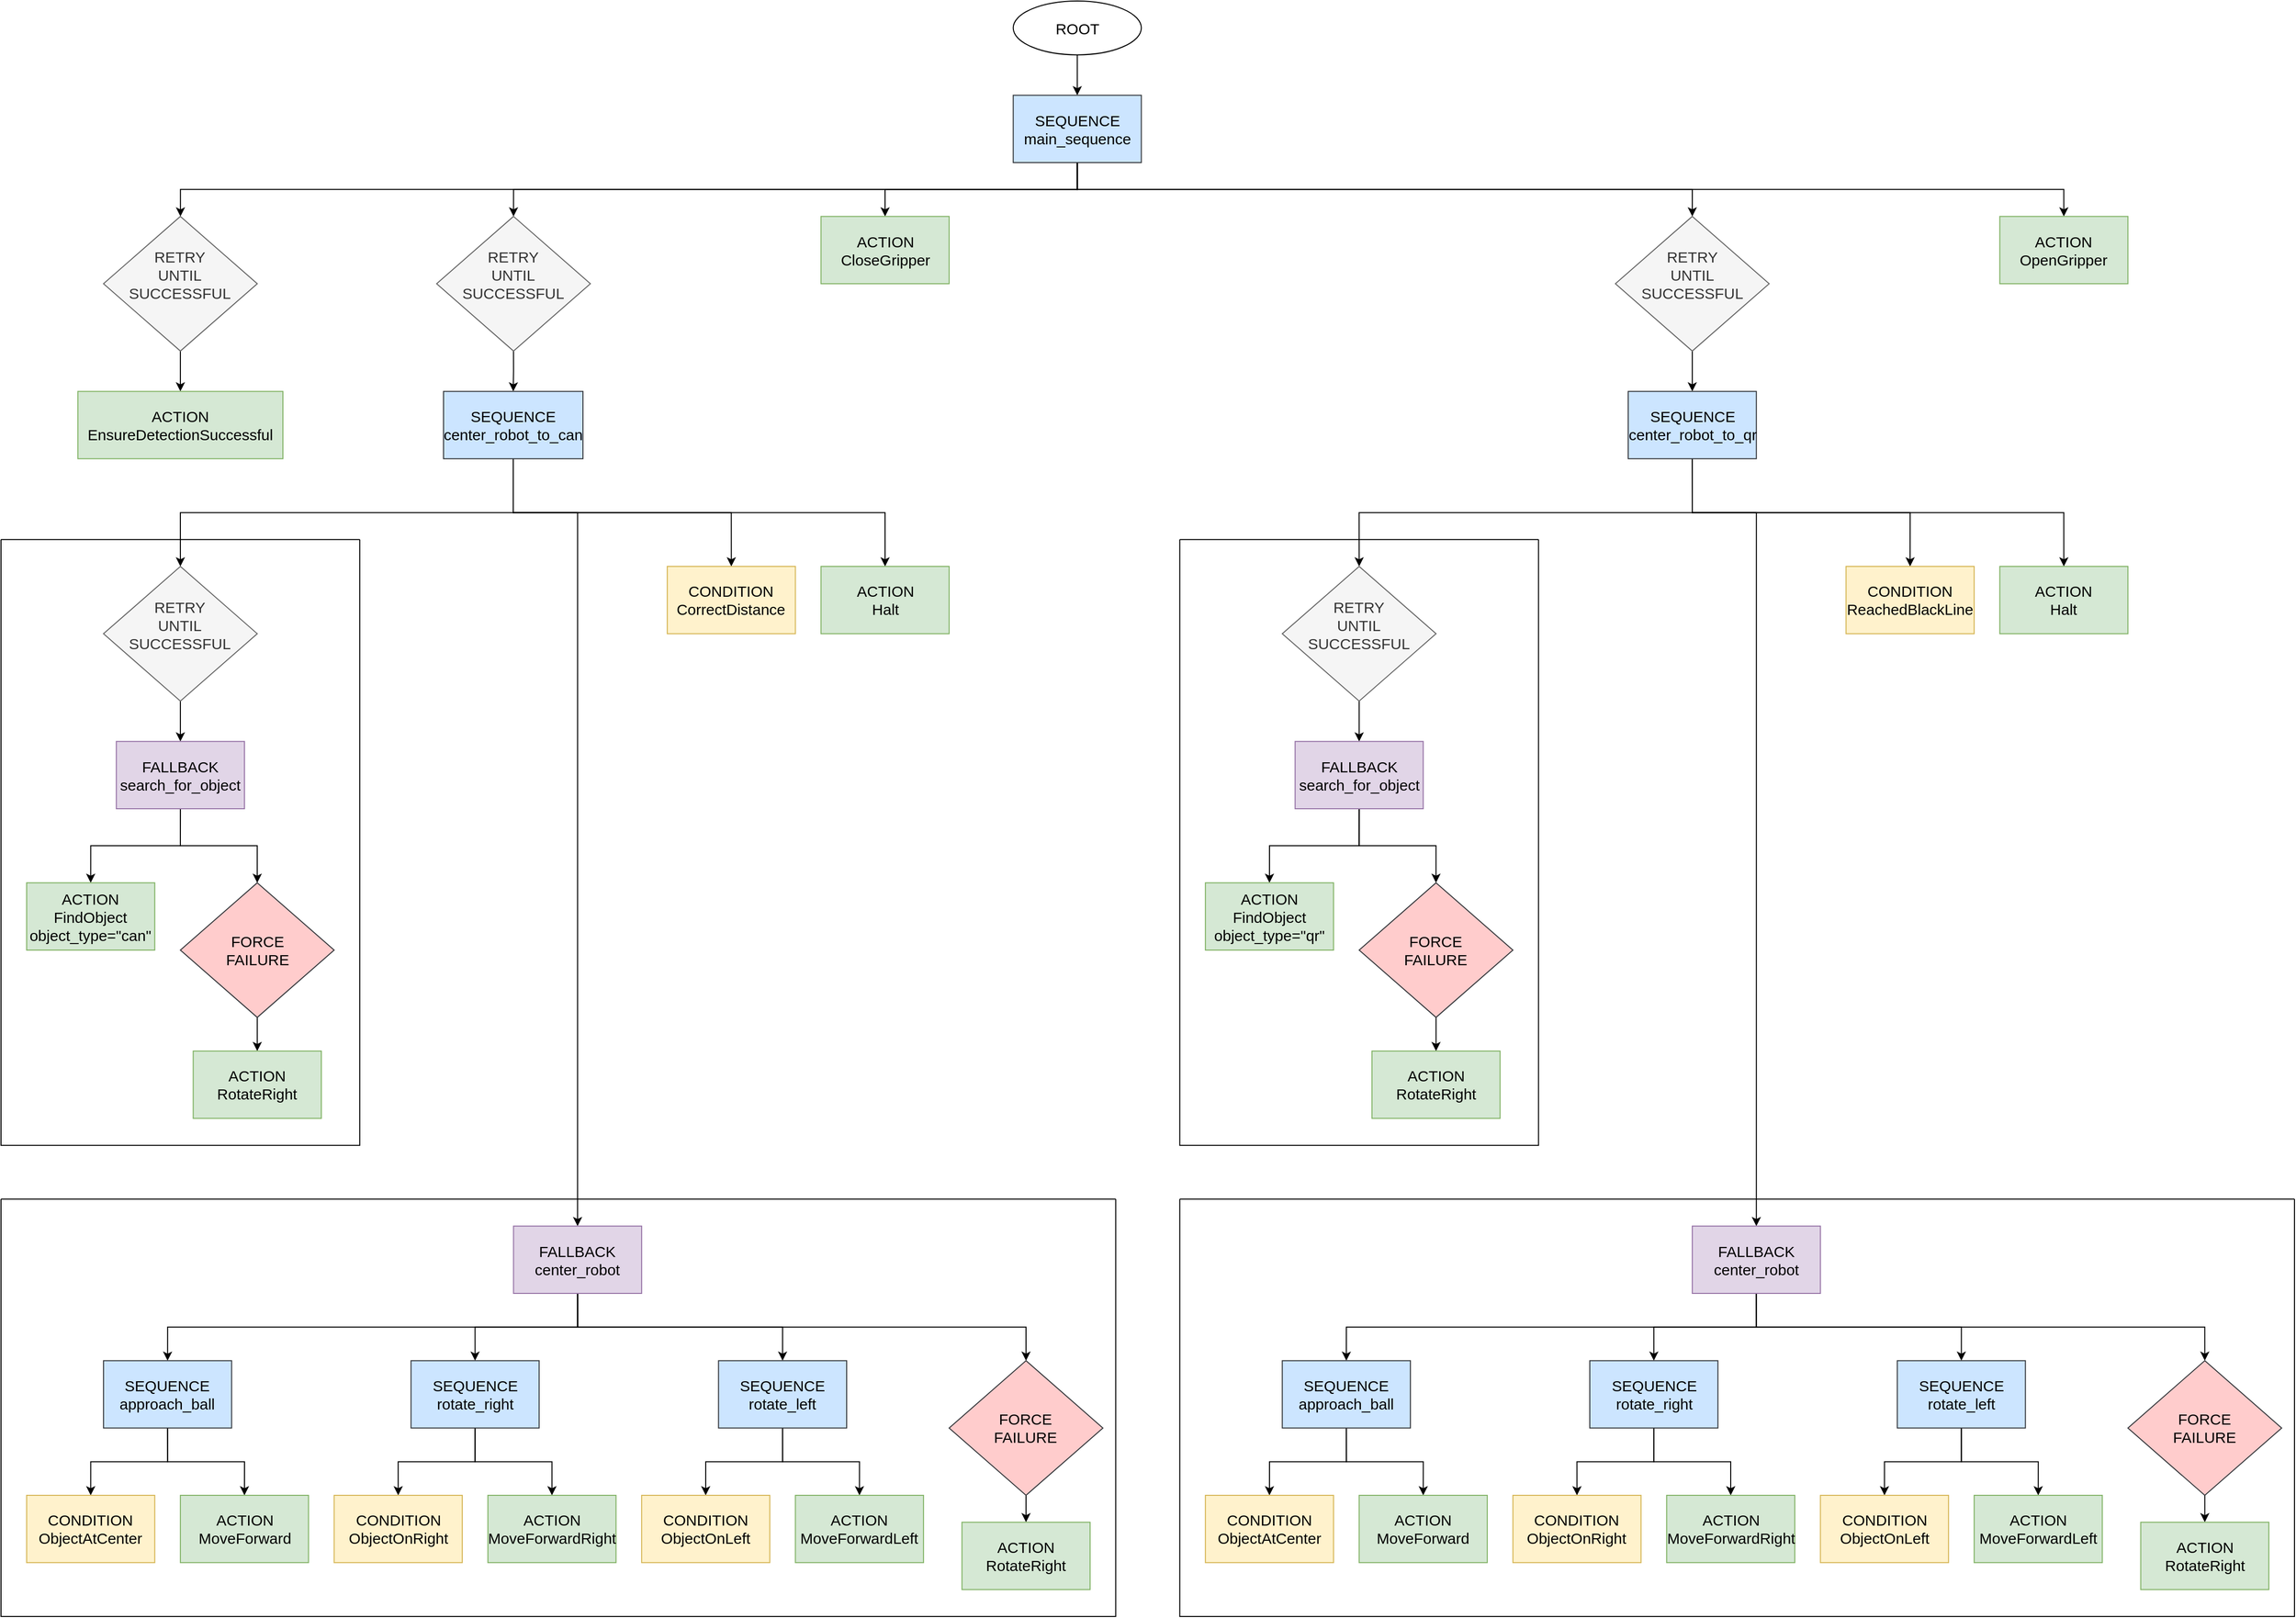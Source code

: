 <mxfile version="24.7.8">
  <diagram name="Page-1" id="IBJaXp7eG0eNU7H1QXlM">
    <mxGraphModel dx="2273" dy="1325" grid="1" gridSize="10" guides="1" tooltips="1" connect="1" arrows="1" fold="1" page="1" pageScale="1" pageWidth="2336" pageHeight="1654" math="0" shadow="0">
      <root>
        <mxCell id="0" />
        <mxCell id="1" parent="0" />
        <mxCell id="FERdAZXW9QyfhdKveveX-4" style="edgeStyle=orthogonalEdgeStyle;rounded=0;orthogonalLoop=1;jettySize=auto;html=1;exitX=0.5;exitY=1;exitDx=0;exitDy=0;entryX=0.5;entryY=0;entryDx=0;entryDy=0;fontSize=15;" edge="1" parent="1" source="FERdAZXW9QyfhdKveveX-1" target="FERdAZXW9QyfhdKveveX-3">
          <mxGeometry relative="1" as="geometry" />
        </mxCell>
        <mxCell id="FERdAZXW9QyfhdKveveX-1" value="ROOT" style="ellipse;whiteSpace=wrap;html=1;fontSize=15;container=0;" vertex="1" parent="1">
          <mxGeometry x="1031.844" y="20" width="126.816" height="53.333" as="geometry" />
        </mxCell>
        <mxCell id="FERdAZXW9QyfhdKveveX-8" style="edgeStyle=orthogonalEdgeStyle;rounded=0;orthogonalLoop=1;jettySize=auto;html=1;exitX=0.5;exitY=1;exitDx=0;exitDy=0;fontSize=15;" edge="1" parent="1" source="FERdAZXW9QyfhdKveveX-3" target="FERdAZXW9QyfhdKveveX-5">
          <mxGeometry relative="1" as="geometry" />
        </mxCell>
        <mxCell id="FERdAZXW9QyfhdKveveX-12" style="edgeStyle=orthogonalEdgeStyle;rounded=0;orthogonalLoop=1;jettySize=auto;html=1;exitX=0.5;exitY=1;exitDx=0;exitDy=0;entryX=0.5;entryY=0;entryDx=0;entryDy=0;fontSize=15;" edge="1" parent="1" source="FERdAZXW9QyfhdKveveX-3" target="FERdAZXW9QyfhdKveveX-9">
          <mxGeometry relative="1" as="geometry" />
        </mxCell>
        <mxCell id="FERdAZXW9QyfhdKveveX-55" style="edgeStyle=orthogonalEdgeStyle;rounded=0;orthogonalLoop=1;jettySize=auto;html=1;exitX=0.5;exitY=1;exitDx=0;exitDy=0;entryX=0.5;entryY=0;entryDx=0;entryDy=0;fontSize=15;" edge="1" parent="1" source="FERdAZXW9QyfhdKveveX-3" target="FERdAZXW9QyfhdKveveX-54">
          <mxGeometry relative="1" as="geometry" />
        </mxCell>
        <mxCell id="FERdAZXW9QyfhdKveveX-100" style="edgeStyle=orthogonalEdgeStyle;rounded=0;orthogonalLoop=1;jettySize=auto;html=1;exitX=0.5;exitY=1;exitDx=0;exitDy=0;entryX=0.5;entryY=0;entryDx=0;entryDy=0;fontSize=15;" edge="1" parent="1" source="FERdAZXW9QyfhdKveveX-3" target="FERdAZXW9QyfhdKveveX-57">
          <mxGeometry relative="1" as="geometry" />
        </mxCell>
        <mxCell id="FERdAZXW9QyfhdKveveX-101" style="edgeStyle=orthogonalEdgeStyle;rounded=0;orthogonalLoop=1;jettySize=auto;html=1;exitX=0.5;exitY=1;exitDx=0;exitDy=0;entryX=0.5;entryY=0;entryDx=0;entryDy=0;fontSize=15;" edge="1" parent="1" source="FERdAZXW9QyfhdKveveX-3" target="FERdAZXW9QyfhdKveveX-99">
          <mxGeometry relative="1" as="geometry" />
        </mxCell>
        <mxCell id="FERdAZXW9QyfhdKveveX-3" value="&lt;div&gt;SEQUENCE&lt;/div&gt;main_sequence" style="rounded=0;whiteSpace=wrap;html=1;fontSize=15;container=0;fillColor=#cce5ff;strokeColor=#36393d;" vertex="1" parent="1">
          <mxGeometry x="1031.844" y="113.333" width="126.816" height="66.667" as="geometry" />
        </mxCell>
        <mxCell id="FERdAZXW9QyfhdKveveX-7" style="edgeStyle=orthogonalEdgeStyle;rounded=0;orthogonalLoop=1;jettySize=auto;html=1;exitX=0.5;exitY=1;exitDx=0;exitDy=0;entryX=0.5;entryY=0;entryDx=0;entryDy=0;fontSize=15;" edge="1" parent="1" source="FERdAZXW9QyfhdKveveX-5" target="FERdAZXW9QyfhdKveveX-6">
          <mxGeometry relative="1" as="geometry" />
        </mxCell>
        <mxCell id="FERdAZXW9QyfhdKveveX-5" value="&lt;div style=&quot;font-size: 15px;&quot;&gt;RETRY&lt;/div&gt;&lt;div style=&quot;font-size: 15px;&quot;&gt;UNTIL&lt;/div&gt;&lt;div style=&quot;font-size: 15px;&quot;&gt;SUCCESSFUL&lt;/div&gt;&lt;div style=&quot;font-size: 15px;&quot;&gt;&lt;br style=&quot;font-size: 15px;&quot;&gt;&lt;/div&gt;" style="rhombus;whiteSpace=wrap;html=1;fontSize=15;container=0;fillColor=#f5f5f5;fontColor=#333333;strokeColor=#666666;" vertex="1" parent="1">
          <mxGeometry x="131.453" y="233.333" width="152.179" height="133.333" as="geometry" />
        </mxCell>
        <mxCell id="FERdAZXW9QyfhdKveveX-6" value="&lt;div style=&quot;font-size: 15px;&quot;&gt;ACTION&lt;/div&gt;&lt;div style=&quot;font-size: 15px;&quot;&gt;EnsureDetectionSuccessful&lt;br style=&quot;font-size: 15px;&quot;&gt;&lt;/div&gt;" style="rounded=0;whiteSpace=wrap;html=1;fontSize=15;container=0;fillColor=#d5e8d4;strokeColor=#82b366;" vertex="1" parent="1">
          <mxGeometry x="106.089" y="406.667" width="202.905" height="66.667" as="geometry" />
        </mxCell>
        <mxCell id="FERdAZXW9QyfhdKveveX-11" style="edgeStyle=orthogonalEdgeStyle;rounded=0;orthogonalLoop=1;jettySize=auto;html=1;exitX=0.5;exitY=1;exitDx=0;exitDy=0;entryX=0.5;entryY=0;entryDx=0;entryDy=0;fontSize=15;" edge="1" parent="1" source="FERdAZXW9QyfhdKveveX-9" target="FERdAZXW9QyfhdKveveX-10">
          <mxGeometry relative="1" as="geometry" />
        </mxCell>
        <mxCell id="FERdAZXW9QyfhdKveveX-9" value="&lt;div style=&quot;font-size: 15px;&quot;&gt;RETRY&lt;/div&gt;&lt;div style=&quot;font-size: 15px;&quot;&gt;UNTIL&lt;/div&gt;&lt;div style=&quot;font-size: 15px;&quot;&gt;SUCCESSFUL&lt;/div&gt;&lt;div style=&quot;font-size: 15px;&quot;&gt;&lt;br style=&quot;font-size: 15px;&quot;&gt;&lt;/div&gt;" style="rhombus;whiteSpace=wrap;html=1;fontSize=15;container=0;fillColor=#f5f5f5;fontColor=#333333;strokeColor=#666666;" vertex="1" parent="1">
          <mxGeometry x="461.173" y="233.333" width="152.179" height="133.333" as="geometry" />
        </mxCell>
        <mxCell id="FERdAZXW9QyfhdKveveX-43" style="edgeStyle=orthogonalEdgeStyle;rounded=0;orthogonalLoop=1;jettySize=auto;html=1;exitX=0.5;exitY=1;exitDx=0;exitDy=0;entryX=0.5;entryY=0;entryDx=0;entryDy=0;fontSize=15;" edge="1" parent="1" source="FERdAZXW9QyfhdKveveX-10" target="FERdAZXW9QyfhdKveveX-13">
          <mxGeometry relative="1" as="geometry" />
        </mxCell>
        <mxCell id="FERdAZXW9QyfhdKveveX-44" style="edgeStyle=orthogonalEdgeStyle;rounded=0;orthogonalLoop=1;jettySize=auto;html=1;exitX=0.5;exitY=1;exitDx=0;exitDy=0;entryX=0.5;entryY=0;entryDx=0;entryDy=0;fontSize=15;" edge="1" parent="1" source="FERdAZXW9QyfhdKveveX-10" target="FERdAZXW9QyfhdKveveX-23">
          <mxGeometry relative="1" as="geometry">
            <Array as="points">
              <mxPoint x="537.263" y="526.667" />
              <mxPoint x="600.67" y="526.667" />
            </Array>
          </mxGeometry>
        </mxCell>
        <mxCell id="FERdAZXW9QyfhdKveveX-52" style="edgeStyle=orthogonalEdgeStyle;rounded=0;orthogonalLoop=1;jettySize=auto;html=1;exitX=0.5;exitY=1;exitDx=0;exitDy=0;entryX=0.5;entryY=0;entryDx=0;entryDy=0;fontSize=15;" edge="1" parent="1" source="FERdAZXW9QyfhdKveveX-10" target="FERdAZXW9QyfhdKveveX-49">
          <mxGeometry relative="1" as="geometry" />
        </mxCell>
        <mxCell id="FERdAZXW9QyfhdKveveX-53" style="edgeStyle=orthogonalEdgeStyle;rounded=0;orthogonalLoop=1;jettySize=auto;html=1;exitX=0.5;exitY=1;exitDx=0;exitDy=0;entryX=0.5;entryY=0;entryDx=0;entryDy=0;fontSize=15;" edge="1" parent="1" source="FERdAZXW9QyfhdKveveX-10" target="FERdAZXW9QyfhdKveveX-50">
          <mxGeometry relative="1" as="geometry" />
        </mxCell>
        <mxCell id="FERdAZXW9QyfhdKveveX-10" value="&lt;div&gt;SEQUENCE&lt;/div&gt;center_robot_to_can" style="rounded=0;whiteSpace=wrap;html=1;fontSize=15;container=0;fillColor=#cce5ff;strokeColor=#36393d;" vertex="1" parent="1">
          <mxGeometry x="468" y="406.67" width="138" height="66.67" as="geometry" />
        </mxCell>
        <mxCell id="FERdAZXW9QyfhdKveveX-22" value="" style="swimlane;startSize=0;fontSize=15;container=0;" vertex="1" parent="1">
          <mxGeometry x="30" y="553.333" width="355.084" height="600" as="geometry">
            <mxRectangle x="120" y="440" width="50" height="40" as="alternateBounds" />
          </mxGeometry>
        </mxCell>
        <mxCell id="FERdAZXW9QyfhdKveveX-42" value="" style="swimlane;startSize=0;fontSize=15;container=0;" vertex="1" parent="1">
          <mxGeometry x="30" y="1206.667" width="1103.296" height="413.333" as="geometry" />
        </mxCell>
        <mxCell id="FERdAZXW9QyfhdKveveX-49" value="&lt;div style=&quot;font-size: 15px;&quot;&gt;CONDITION&lt;/div&gt;&lt;div style=&quot;font-size: 15px;&quot;&gt;CorrectDistance&lt;br style=&quot;font-size: 15px;&quot;&gt;&lt;/div&gt;" style="rounded=0;whiteSpace=wrap;html=1;fontSize=15;container=0;fillColor=#fff2cc;strokeColor=#d6b656;" vertex="1" parent="1">
          <mxGeometry x="689.441" y="580" width="126.816" height="66.667" as="geometry" />
        </mxCell>
        <mxCell id="FERdAZXW9QyfhdKveveX-50" value="&lt;div style=&quot;font-size: 15px;&quot;&gt;ACTION&lt;/div&gt;&lt;div style=&quot;font-size: 15px;&quot;&gt;Halt&lt;br style=&quot;font-size: 15px;&quot;&gt;&lt;/div&gt;" style="rounded=0;whiteSpace=wrap;html=1;fontSize=15;container=0;fillColor=#d5e8d4;strokeColor=#82b366;" vertex="1" parent="1">
          <mxGeometry x="841.62" y="580" width="126.816" height="66.667" as="geometry" />
        </mxCell>
        <mxCell id="FERdAZXW9QyfhdKveveX-54" value="&lt;div style=&quot;font-size: 15px;&quot;&gt;ACTION&lt;/div&gt;&lt;div style=&quot;font-size: 15px;&quot;&gt;CloseGripper&lt;br style=&quot;font-size: 15px;&quot;&gt;&lt;/div&gt;" style="rounded=0;whiteSpace=wrap;html=1;fontSize=15;container=0;fillColor=#d5e8d4;strokeColor=#82b366;" vertex="1" parent="1">
          <mxGeometry x="841.62" y="233.333" width="126.816" height="66.667" as="geometry" />
        </mxCell>
        <mxCell id="FERdAZXW9QyfhdKveveX-56" style="edgeStyle=orthogonalEdgeStyle;rounded=0;orthogonalLoop=1;jettySize=auto;html=1;exitX=0.5;exitY=1;exitDx=0;exitDy=0;entryX=0.5;entryY=0;entryDx=0;entryDy=0;fontSize=15;" edge="1" parent="1" source="FERdAZXW9QyfhdKveveX-57" target="FERdAZXW9QyfhdKveveX-62">
          <mxGeometry relative="1" as="geometry" />
        </mxCell>
        <mxCell id="FERdAZXW9QyfhdKveveX-57" value="&lt;div style=&quot;font-size: 15px;&quot;&gt;RETRY&lt;/div&gt;&lt;div style=&quot;font-size: 15px;&quot;&gt;UNTIL&lt;/div&gt;&lt;div style=&quot;font-size: 15px;&quot;&gt;SUCCESSFUL&lt;/div&gt;&lt;div style=&quot;font-size: 15px;&quot;&gt;&lt;br style=&quot;font-size: 15px;&quot;&gt;&lt;/div&gt;" style="rhombus;whiteSpace=wrap;html=1;fontSize=15;container=0;fillColor=#f5f5f5;fontColor=#333333;strokeColor=#666666;" vertex="1" parent="1">
          <mxGeometry x="1627.877" y="233.333" width="152.179" height="133.333" as="geometry" />
        </mxCell>
        <mxCell id="FERdAZXW9QyfhdKveveX-58" style="edgeStyle=orthogonalEdgeStyle;rounded=0;orthogonalLoop=1;jettySize=auto;html=1;exitX=0.5;exitY=1;exitDx=0;exitDy=0;entryX=0.5;entryY=0;entryDx=0;entryDy=0;fontSize=15;" edge="1" parent="1" source="FERdAZXW9QyfhdKveveX-62" target="FERdAZXW9QyfhdKveveX-65">
          <mxGeometry relative="1" as="geometry" />
        </mxCell>
        <mxCell id="FERdAZXW9QyfhdKveveX-59" style="edgeStyle=orthogonalEdgeStyle;rounded=0;orthogonalLoop=1;jettySize=auto;html=1;exitX=0.5;exitY=1;exitDx=0;exitDy=0;entryX=0.5;entryY=0;entryDx=0;entryDy=0;fontSize=15;" edge="1" parent="1" source="FERdAZXW9QyfhdKveveX-62" target="FERdAZXW9QyfhdKveveX-78">
          <mxGeometry relative="1" as="geometry">
            <Array as="points">
              <mxPoint x="1703.966" y="526.667" />
              <mxPoint x="1767.374" y="526.667" />
            </Array>
          </mxGeometry>
        </mxCell>
        <mxCell id="FERdAZXW9QyfhdKveveX-60" style="edgeStyle=orthogonalEdgeStyle;rounded=0;orthogonalLoop=1;jettySize=auto;html=1;exitX=0.5;exitY=1;exitDx=0;exitDy=0;entryX=0.5;entryY=0;entryDx=0;entryDy=0;fontSize=15;" edge="1" parent="1" source="FERdAZXW9QyfhdKveveX-62" target="FERdAZXW9QyfhdKveveX-97">
          <mxGeometry relative="1" as="geometry" />
        </mxCell>
        <mxCell id="FERdAZXW9QyfhdKveveX-61" style="edgeStyle=orthogonalEdgeStyle;rounded=0;orthogonalLoop=1;jettySize=auto;html=1;exitX=0.5;exitY=1;exitDx=0;exitDy=0;entryX=0.5;entryY=0;entryDx=0;entryDy=0;fontSize=15;" edge="1" parent="1" source="FERdAZXW9QyfhdKveveX-62" target="FERdAZXW9QyfhdKveveX-98">
          <mxGeometry relative="1" as="geometry" />
        </mxCell>
        <mxCell id="FERdAZXW9QyfhdKveveX-62" value="&lt;div&gt;SEQUENCE&lt;/div&gt;center_robot_to_qr" style="rounded=0;whiteSpace=wrap;html=1;fontSize=15;container=0;fillColor=#cce5ff;strokeColor=#36393d;" vertex="1" parent="1">
          <mxGeometry x="1640.559" y="406.667" width="126.816" height="66.667" as="geometry" />
        </mxCell>
        <mxCell id="FERdAZXW9QyfhdKveveX-63" value="" style="swimlane;startSize=0;fontSize=15;container=0;" vertex="1" parent="1">
          <mxGeometry x="1196.704" y="553.333" width="355.084" height="600" as="geometry">
            <mxRectangle x="120" y="440" width="50" height="40" as="alternateBounds" />
          </mxGeometry>
        </mxCell>
        <mxCell id="FERdAZXW9QyfhdKveveX-73" value="" style="swimlane;startSize=0;fontSize=15;container=0;" vertex="1" parent="1">
          <mxGeometry x="1196.704" y="1206.667" width="1103.296" height="413.333" as="geometry" />
        </mxCell>
        <mxCell id="FERdAZXW9QyfhdKveveX-97" value="&lt;div style=&quot;font-size: 15px;&quot;&gt;CONDITION&lt;/div&gt;&lt;div style=&quot;font-size: 15px;&quot;&gt;ReachedBlackLine&lt;br style=&quot;font-size: 15px;&quot;&gt;&lt;/div&gt;" style="rounded=0;whiteSpace=wrap;html=1;fontSize=15;container=0;fillColor=#fff2cc;strokeColor=#d6b656;" vertex="1" parent="1">
          <mxGeometry x="1856.145" y="580" width="126.816" height="66.667" as="geometry" />
        </mxCell>
        <mxCell id="FERdAZXW9QyfhdKveveX-98" value="&lt;div style=&quot;font-size: 15px;&quot;&gt;ACTION&lt;/div&gt;&lt;div style=&quot;font-size: 15px;&quot;&gt;Halt&lt;br style=&quot;font-size: 15px;&quot;&gt;&lt;/div&gt;" style="rounded=0;whiteSpace=wrap;html=1;fontSize=15;container=0;fillColor=#d5e8d4;strokeColor=#82b366;" vertex="1" parent="1">
          <mxGeometry x="2008.324" y="580" width="126.816" height="66.667" as="geometry" />
        </mxCell>
        <mxCell id="FERdAZXW9QyfhdKveveX-99" value="&lt;div style=&quot;font-size: 15px;&quot;&gt;ACTION&lt;/div&gt;&lt;div style=&quot;font-size: 15px;&quot;&gt;OpenGripper&lt;br style=&quot;font-size: 15px;&quot;&gt;&lt;/div&gt;" style="rounded=0;whiteSpace=wrap;html=1;fontSize=15;container=0;fillColor=#d5e8d4;strokeColor=#82b366;" vertex="1" parent="1">
          <mxGeometry x="2008.324" y="233.333" width="126.816" height="66.667" as="geometry" />
        </mxCell>
        <mxCell id="FERdAZXW9QyfhdKveveX-15" style="edgeStyle=orthogonalEdgeStyle;rounded=0;orthogonalLoop=1;jettySize=auto;html=1;exitX=0.5;exitY=1;exitDx=0;exitDy=0;entryX=0.5;entryY=0;entryDx=0;entryDy=0;fontSize=15;" edge="1" parent="1" source="FERdAZXW9QyfhdKveveX-13" target="FERdAZXW9QyfhdKveveX-14">
          <mxGeometry relative="1" as="geometry" />
        </mxCell>
        <mxCell id="FERdAZXW9QyfhdKveveX-13" value="&lt;div style=&quot;font-size: 15px;&quot;&gt;RETRY&lt;/div&gt;&lt;div style=&quot;font-size: 15px;&quot;&gt;UNTIL&lt;/div&gt;&lt;div style=&quot;font-size: 15px;&quot;&gt;SUCCESSFUL&lt;/div&gt;&lt;div style=&quot;font-size: 15px;&quot;&gt;&lt;br style=&quot;font-size: 15px;&quot;&gt;&lt;/div&gt;" style="rhombus;whiteSpace=wrap;html=1;fontSize=15;container=0;fillColor=#f5f5f5;fontColor=#333333;strokeColor=#666666;" vertex="1" parent="1">
          <mxGeometry x="131.453" y="580.0" width="152.179" height="133.333" as="geometry" />
        </mxCell>
        <mxCell id="FERdAZXW9QyfhdKveveX-19" style="edgeStyle=orthogonalEdgeStyle;rounded=0;orthogonalLoop=1;jettySize=auto;html=1;exitX=0.5;exitY=1;exitDx=0;exitDy=0;fontSize=15;" edge="1" parent="1" source="FERdAZXW9QyfhdKveveX-14" target="FERdAZXW9QyfhdKveveX-17">
          <mxGeometry relative="1" as="geometry" />
        </mxCell>
        <mxCell id="FERdAZXW9QyfhdKveveX-20" style="edgeStyle=orthogonalEdgeStyle;rounded=0;orthogonalLoop=1;jettySize=auto;html=1;exitX=0.5;exitY=1;exitDx=0;exitDy=0;entryX=0.5;entryY=0;entryDx=0;entryDy=0;fontSize=15;" edge="1" parent="1" source="FERdAZXW9QyfhdKveveX-14" target="FERdAZXW9QyfhdKveveX-16">
          <mxGeometry relative="1" as="geometry" />
        </mxCell>
        <mxCell id="FERdAZXW9QyfhdKveveX-14" value="&lt;div style=&quot;font-size: 15px;&quot;&gt;FALLBACK&lt;/div&gt;search_for_object" style="rounded=0;whiteSpace=wrap;html=1;fontSize=15;container=0;fillColor=#e1d5e7;strokeColor=#9673a6;" vertex="1" parent="1">
          <mxGeometry x="144.134" y="753.333" width="126.816" height="66.667" as="geometry" />
        </mxCell>
        <mxCell id="FERdAZXW9QyfhdKveveX-16" value="&lt;div style=&quot;font-size: 15px;&quot;&gt;ACTION&lt;/div&gt;&lt;div style=&quot;font-size: 15px;&quot;&gt;FindObject&lt;br style=&quot;font-size: 15px;&quot;&gt;&lt;/div&gt;&lt;div style=&quot;font-size: 15px;&quot;&gt;object_type=&quot;can&quot;&lt;br style=&quot;font-size: 15px;&quot;&gt;&lt;/div&gt;" style="rounded=0;whiteSpace=wrap;html=1;fontSize=15;container=0;fillColor=#d5e8d4;strokeColor=#82b366;" vertex="1" parent="1">
          <mxGeometry x="55.363" y="893.333" width="126.816" height="66.667" as="geometry" />
        </mxCell>
        <mxCell id="FERdAZXW9QyfhdKveveX-21" style="edgeStyle=orthogonalEdgeStyle;rounded=0;orthogonalLoop=1;jettySize=auto;html=1;exitX=0.5;exitY=1;exitDx=0;exitDy=0;entryX=0.5;entryY=0;entryDx=0;entryDy=0;fontSize=15;" edge="1" parent="1" source="FERdAZXW9QyfhdKveveX-17" target="FERdAZXW9QyfhdKveveX-18">
          <mxGeometry relative="1" as="geometry" />
        </mxCell>
        <mxCell id="FERdAZXW9QyfhdKveveX-17" value="&lt;div style=&quot;font-size: 15px;&quot;&gt;FORCE&lt;/div&gt;&lt;div style=&quot;font-size: 15px;&quot;&gt;FAILURE&lt;br style=&quot;font-size: 15px;&quot;&gt;&lt;/div&gt;" style="rhombus;whiteSpace=wrap;html=1;fontSize=15;container=0;fillColor=#ffcccc;strokeColor=#36393d;" vertex="1" parent="1">
          <mxGeometry x="207.542" y="893.333" width="152.179" height="133.333" as="geometry" />
        </mxCell>
        <mxCell id="FERdAZXW9QyfhdKveveX-18" value="&lt;div style=&quot;font-size: 15px;&quot;&gt;ACTION&lt;/div&gt;&lt;div style=&quot;font-size: 15px;&quot;&gt;RotateRight&lt;br style=&quot;font-size: 15px;&quot;&gt;&lt;/div&gt;" style="rounded=0;whiteSpace=wrap;html=1;fontSize=15;container=0;fillColor=#d5e8d4;strokeColor=#82b366;" vertex="1" parent="1">
          <mxGeometry x="220.223" y="1060" width="126.816" height="66.667" as="geometry" />
        </mxCell>
        <mxCell id="FERdAZXW9QyfhdKveveX-29" style="edgeStyle=orthogonalEdgeStyle;rounded=0;orthogonalLoop=1;jettySize=auto;html=1;exitX=0.5;exitY=1;exitDx=0;exitDy=0;entryX=0.5;entryY=0;entryDx=0;entryDy=0;fontSize=15;" edge="1" parent="1" source="FERdAZXW9QyfhdKveveX-23" target="FERdAZXW9QyfhdKveveX-24">
          <mxGeometry relative="1" as="geometry" />
        </mxCell>
        <mxCell id="FERdAZXW9QyfhdKveveX-35" style="edgeStyle=orthogonalEdgeStyle;rounded=0;orthogonalLoop=1;jettySize=auto;html=1;exitX=0.5;exitY=1;exitDx=0;exitDy=0;entryX=0.5;entryY=0;entryDx=0;entryDy=0;fontSize=15;" edge="1" parent="1" source="FERdAZXW9QyfhdKveveX-23" target="FERdAZXW9QyfhdKveveX-32">
          <mxGeometry relative="1" as="geometry" />
        </mxCell>
        <mxCell id="FERdAZXW9QyfhdKveveX-41" style="edgeStyle=orthogonalEdgeStyle;rounded=0;orthogonalLoop=1;jettySize=auto;html=1;exitX=0.5;exitY=1;exitDx=0;exitDy=0;entryX=0.5;entryY=0;entryDx=0;entryDy=0;fontSize=15;" edge="1" parent="1" source="FERdAZXW9QyfhdKveveX-23" target="FERdAZXW9QyfhdKveveX-38">
          <mxGeometry relative="1" as="geometry" />
        </mxCell>
        <mxCell id="FERdAZXW9QyfhdKveveX-48" style="edgeStyle=orthogonalEdgeStyle;rounded=0;orthogonalLoop=1;jettySize=auto;html=1;exitX=0.5;exitY=1;exitDx=0;exitDy=0;entryX=0.5;entryY=0;entryDx=0;entryDy=0;fontSize=15;" edge="1" parent="1" source="FERdAZXW9QyfhdKveveX-23" target="FERdAZXW9QyfhdKveveX-45">
          <mxGeometry relative="1" as="geometry" />
        </mxCell>
        <mxCell id="FERdAZXW9QyfhdKveveX-23" value="&lt;div style=&quot;font-size: 15px;&quot;&gt;FALLBACK&lt;/div&gt;center_robot" style="rounded=0;whiteSpace=wrap;html=1;fontSize=15;container=0;fillColor=#e1d5e7;strokeColor=#9673a6;" vertex="1" parent="1">
          <mxGeometry x="537.263" y="1233.333" width="126.816" height="66.667" as="geometry" />
        </mxCell>
        <mxCell id="FERdAZXW9QyfhdKveveX-27" style="edgeStyle=orthogonalEdgeStyle;rounded=0;orthogonalLoop=1;jettySize=auto;html=1;exitX=0.5;exitY=1;exitDx=0;exitDy=0;entryX=0.5;entryY=0;entryDx=0;entryDy=0;fontSize=15;" edge="1" parent="1" source="FERdAZXW9QyfhdKveveX-24" target="FERdAZXW9QyfhdKveveX-26">
          <mxGeometry relative="1" as="geometry" />
        </mxCell>
        <mxCell id="FERdAZXW9QyfhdKveveX-28" style="edgeStyle=orthogonalEdgeStyle;rounded=0;orthogonalLoop=1;jettySize=auto;html=1;exitX=0.5;exitY=1;exitDx=0;exitDy=0;entryX=0.5;entryY=0;entryDx=0;entryDy=0;fontSize=15;" edge="1" parent="1" source="FERdAZXW9QyfhdKveveX-24" target="FERdAZXW9QyfhdKveveX-25">
          <mxGeometry relative="1" as="geometry" />
        </mxCell>
        <mxCell id="FERdAZXW9QyfhdKveveX-24" value="&lt;div style=&quot;font-size: 15px;&quot;&gt;SEQUENCE&lt;/div&gt;&lt;div style=&quot;font-size: 15px;&quot;&gt;approach_ball&lt;br style=&quot;font-size: 15px;&quot;&gt;&lt;/div&gt;" style="rounded=0;whiteSpace=wrap;html=1;fontSize=15;container=0;fillColor=#cce5ff;strokeColor=#36393d;" vertex="1" parent="1">
          <mxGeometry x="131.453" y="1366.667" width="126.816" height="66.667" as="geometry" />
        </mxCell>
        <mxCell id="FERdAZXW9QyfhdKveveX-25" value="&lt;div style=&quot;font-size: 15px;&quot;&gt;CONDITION&lt;/div&gt;&lt;div style=&quot;font-size: 15px;&quot;&gt;ObjectAtCenter&lt;br style=&quot;font-size: 15px;&quot;&gt;&lt;/div&gt;" style="rounded=0;whiteSpace=wrap;html=1;fontSize=15;container=0;fillColor=#fff2cc;strokeColor=#d6b656;" vertex="1" parent="1">
          <mxGeometry x="55.363" y="1500.0" width="126.816" height="66.667" as="geometry" />
        </mxCell>
        <mxCell id="FERdAZXW9QyfhdKveveX-26" value="&lt;div style=&quot;font-size: 15px;&quot;&gt;ACTION&lt;/div&gt;&lt;div style=&quot;font-size: 15px;&quot;&gt;MoveForward&lt;br style=&quot;font-size: 15px;&quot;&gt;&lt;/div&gt;" style="rounded=0;whiteSpace=wrap;html=1;fontSize=15;container=0;fillColor=#d5e8d4;strokeColor=#82b366;" vertex="1" parent="1">
          <mxGeometry x="207.542" y="1500.0" width="126.816" height="66.667" as="geometry" />
        </mxCell>
        <mxCell id="FERdAZXW9QyfhdKveveX-30" style="edgeStyle=orthogonalEdgeStyle;rounded=0;orthogonalLoop=1;jettySize=auto;html=1;exitX=0.5;exitY=1;exitDx=0;exitDy=0;entryX=0.5;entryY=0;entryDx=0;entryDy=0;fontSize=15;" edge="1" parent="1" source="FERdAZXW9QyfhdKveveX-32" target="FERdAZXW9QyfhdKveveX-34">
          <mxGeometry relative="1" as="geometry" />
        </mxCell>
        <mxCell id="FERdAZXW9QyfhdKveveX-31" style="edgeStyle=orthogonalEdgeStyle;rounded=0;orthogonalLoop=1;jettySize=auto;html=1;exitX=0.5;exitY=1;exitDx=0;exitDy=0;entryX=0.5;entryY=0;entryDx=0;entryDy=0;fontSize=15;" edge="1" parent="1" source="FERdAZXW9QyfhdKveveX-32" target="FERdAZXW9QyfhdKveveX-33">
          <mxGeometry relative="1" as="geometry" />
        </mxCell>
        <mxCell id="FERdAZXW9QyfhdKveveX-32" value="&lt;div style=&quot;font-size: 15px;&quot;&gt;SEQUENCE&lt;/div&gt;rotate_right" style="rounded=0;whiteSpace=wrap;html=1;fontSize=15;container=0;fillColor=#cce5ff;strokeColor=#36393d;" vertex="1" parent="1">
          <mxGeometry x="435.81" y="1366.667" width="126.816" height="66.667" as="geometry" />
        </mxCell>
        <mxCell id="FERdAZXW9QyfhdKveveX-33" value="&lt;div style=&quot;font-size: 15px;&quot;&gt;CONDITION&lt;/div&gt;&lt;div style=&quot;font-size: 15px;&quot;&gt;ObjectOnRight&lt;/div&gt;" style="rounded=0;whiteSpace=wrap;html=1;fontSize=15;container=0;fillColor=#fff2cc;strokeColor=#d6b656;" vertex="1" parent="1">
          <mxGeometry x="359.721" y="1500.0" width="126.816" height="66.667" as="geometry" />
        </mxCell>
        <mxCell id="FERdAZXW9QyfhdKveveX-34" value="&lt;div style=&quot;font-size: 15px;&quot;&gt;ACTION&lt;/div&gt;&lt;div style=&quot;font-size: 15px;&quot;&gt;MoveForwardRight&lt;br style=&quot;font-size: 15px;&quot;&gt;&lt;/div&gt;" style="rounded=0;whiteSpace=wrap;html=1;fontSize=15;container=0;fillColor=#d5e8d4;strokeColor=#82b366;" vertex="1" parent="1">
          <mxGeometry x="511.899" y="1500.0" width="126.816" height="66.667" as="geometry" />
        </mxCell>
        <mxCell id="FERdAZXW9QyfhdKveveX-36" style="edgeStyle=orthogonalEdgeStyle;rounded=0;orthogonalLoop=1;jettySize=auto;html=1;exitX=0.5;exitY=1;exitDx=0;exitDy=0;entryX=0.5;entryY=0;entryDx=0;entryDy=0;fontSize=15;" edge="1" parent="1" source="FERdAZXW9QyfhdKveveX-38" target="FERdAZXW9QyfhdKveveX-40">
          <mxGeometry relative="1" as="geometry" />
        </mxCell>
        <mxCell id="FERdAZXW9QyfhdKveveX-37" style="edgeStyle=orthogonalEdgeStyle;rounded=0;orthogonalLoop=1;jettySize=auto;html=1;exitX=0.5;exitY=1;exitDx=0;exitDy=0;entryX=0.5;entryY=0;entryDx=0;entryDy=0;fontSize=15;" edge="1" parent="1" source="FERdAZXW9QyfhdKveveX-38" target="FERdAZXW9QyfhdKveveX-39">
          <mxGeometry relative="1" as="geometry" />
        </mxCell>
        <mxCell id="FERdAZXW9QyfhdKveveX-38" value="&lt;div style=&quot;font-size: 15px;&quot;&gt;SEQUENCE&lt;/div&gt;rotate_left" style="rounded=0;whiteSpace=wrap;html=1;fontSize=15;container=0;fillColor=#cce5ff;strokeColor=#36393d;" vertex="1" parent="1">
          <mxGeometry x="740.168" y="1366.667" width="126.816" height="66.667" as="geometry" />
        </mxCell>
        <mxCell id="FERdAZXW9QyfhdKveveX-39" value="&lt;div style=&quot;font-size: 15px;&quot;&gt;CONDITION&lt;/div&gt;&lt;div style=&quot;font-size: 15px;&quot;&gt;ObjectOnLeft&lt;/div&gt;" style="rounded=0;whiteSpace=wrap;html=1;fontSize=15;container=0;fillColor=#fff2cc;strokeColor=#d6b656;" vertex="1" parent="1">
          <mxGeometry x="664.078" y="1500.0" width="126.816" height="66.667" as="geometry" />
        </mxCell>
        <mxCell id="FERdAZXW9QyfhdKveveX-40" value="&lt;div style=&quot;font-size: 15px;&quot;&gt;ACTION&lt;/div&gt;&lt;div style=&quot;font-size: 15px;&quot;&gt;MoveForwardLeft&lt;/div&gt;" style="rounded=0;whiteSpace=wrap;html=1;fontSize=15;container=0;fillColor=#d5e8d4;strokeColor=#82b366;" vertex="1" parent="1">
          <mxGeometry x="816.257" y="1500.0" width="126.816" height="66.667" as="geometry" />
        </mxCell>
        <mxCell id="FERdAZXW9QyfhdKveveX-47" style="edgeStyle=orthogonalEdgeStyle;rounded=0;orthogonalLoop=1;jettySize=auto;html=1;exitX=0.5;exitY=1;exitDx=0;exitDy=0;entryX=0.5;entryY=0;entryDx=0;entryDy=0;fontSize=15;" edge="1" parent="1" source="FERdAZXW9QyfhdKveveX-45" target="FERdAZXW9QyfhdKveveX-46">
          <mxGeometry relative="1" as="geometry" />
        </mxCell>
        <mxCell id="FERdAZXW9QyfhdKveveX-45" value="&lt;div style=&quot;font-size: 15px;&quot;&gt;FORCE&lt;/div&gt;&lt;div style=&quot;font-size: 15px;&quot;&gt;FAILURE&lt;br style=&quot;font-size: 15px;&quot;&gt;&lt;/div&gt;" style="rhombus;whiteSpace=wrap;html=1;fontSize=15;container=0;fillColor=#ffcccc;strokeColor=#36393d;" vertex="1" parent="1">
          <mxGeometry x="968.436" y="1366.667" width="152.179" height="133.333" as="geometry" />
        </mxCell>
        <mxCell id="FERdAZXW9QyfhdKveveX-46" value="&lt;div style=&quot;font-size: 15px;&quot;&gt;ACTION&lt;/div&gt;&lt;div style=&quot;font-size: 15px;&quot;&gt;RotateRight&lt;br style=&quot;font-size: 15px;&quot;&gt;&lt;/div&gt;" style="rounded=0;whiteSpace=wrap;html=1;fontSize=15;container=0;fillColor=#d5e8d4;strokeColor=#82b366;" vertex="1" parent="1">
          <mxGeometry x="981.117" y="1526.667" width="126.816" height="66.667" as="geometry" />
        </mxCell>
        <mxCell id="FERdAZXW9QyfhdKveveX-64" style="edgeStyle=orthogonalEdgeStyle;rounded=0;orthogonalLoop=1;jettySize=auto;html=1;exitX=0.5;exitY=1;exitDx=0;exitDy=0;entryX=0.5;entryY=0;entryDx=0;entryDy=0;fontSize=15;" edge="1" parent="1" source="FERdAZXW9QyfhdKveveX-65" target="FERdAZXW9QyfhdKveveX-68">
          <mxGeometry relative="1" as="geometry" />
        </mxCell>
        <mxCell id="FERdAZXW9QyfhdKveveX-65" value="&lt;div style=&quot;font-size: 15px;&quot;&gt;RETRY&lt;/div&gt;&lt;div style=&quot;font-size: 15px;&quot;&gt;UNTIL&lt;/div&gt;&lt;div style=&quot;font-size: 15px;&quot;&gt;SUCCESSFUL&lt;/div&gt;&lt;div style=&quot;font-size: 15px;&quot;&gt;&lt;br style=&quot;font-size: 15px;&quot;&gt;&lt;/div&gt;" style="rhombus;whiteSpace=wrap;html=1;fontSize=15;container=0;fillColor=#f5f5f5;fontColor=#333333;strokeColor=#666666;" vertex="1" parent="1">
          <mxGeometry x="1298.156" y="580.0" width="152.179" height="133.333" as="geometry" />
        </mxCell>
        <mxCell id="FERdAZXW9QyfhdKveveX-66" style="edgeStyle=orthogonalEdgeStyle;rounded=0;orthogonalLoop=1;jettySize=auto;html=1;exitX=0.5;exitY=1;exitDx=0;exitDy=0;fontSize=15;" edge="1" parent="1" source="FERdAZXW9QyfhdKveveX-68" target="FERdAZXW9QyfhdKveveX-71">
          <mxGeometry relative="1" as="geometry" />
        </mxCell>
        <mxCell id="FERdAZXW9QyfhdKveveX-67" style="edgeStyle=orthogonalEdgeStyle;rounded=0;orthogonalLoop=1;jettySize=auto;html=1;exitX=0.5;exitY=1;exitDx=0;exitDy=0;entryX=0.5;entryY=0;entryDx=0;entryDy=0;fontSize=15;" edge="1" parent="1" source="FERdAZXW9QyfhdKveveX-68" target="FERdAZXW9QyfhdKveveX-69">
          <mxGeometry relative="1" as="geometry" />
        </mxCell>
        <mxCell id="FERdAZXW9QyfhdKveveX-68" value="&lt;div style=&quot;font-size: 15px;&quot;&gt;FALLBACK&lt;/div&gt;search_for_object" style="rounded=0;whiteSpace=wrap;html=1;fontSize=15;container=0;fillColor=#e1d5e7;strokeColor=#9673a6;" vertex="1" parent="1">
          <mxGeometry x="1310.838" y="753.333" width="126.816" height="66.667" as="geometry" />
        </mxCell>
        <mxCell id="FERdAZXW9QyfhdKveveX-69" value="&lt;div style=&quot;font-size: 15px;&quot;&gt;ACTION&lt;/div&gt;&lt;div style=&quot;font-size: 15px;&quot;&gt;FindObject&lt;br style=&quot;font-size: 15px;&quot;&gt;&lt;/div&gt;&lt;div style=&quot;font-size: 15px;&quot;&gt;object_type=&quot;qr&quot;&lt;br style=&quot;font-size: 15px;&quot;&gt;&lt;/div&gt;" style="rounded=0;whiteSpace=wrap;html=1;fontSize=15;container=0;fillColor=#d5e8d4;strokeColor=#82b366;" vertex="1" parent="1">
          <mxGeometry x="1222.067" y="893.333" width="126.816" height="66.667" as="geometry" />
        </mxCell>
        <mxCell id="FERdAZXW9QyfhdKveveX-70" style="edgeStyle=orthogonalEdgeStyle;rounded=0;orthogonalLoop=1;jettySize=auto;html=1;exitX=0.5;exitY=1;exitDx=0;exitDy=0;entryX=0.5;entryY=0;entryDx=0;entryDy=0;fontSize=15;" edge="1" parent="1" source="FERdAZXW9QyfhdKveveX-71" target="FERdAZXW9QyfhdKveveX-72">
          <mxGeometry relative="1" as="geometry" />
        </mxCell>
        <mxCell id="FERdAZXW9QyfhdKveveX-71" value="&lt;div style=&quot;font-size: 15px;&quot;&gt;FORCE&lt;/div&gt;&lt;div style=&quot;font-size: 15px;&quot;&gt;FAILURE&lt;br style=&quot;font-size: 15px;&quot;&gt;&lt;/div&gt;" style="rhombus;whiteSpace=wrap;html=1;fontSize=15;container=0;fillColor=#ffcccc;strokeColor=#36393d;" vertex="1" parent="1">
          <mxGeometry x="1374.246" y="893.333" width="152.179" height="133.333" as="geometry" />
        </mxCell>
        <mxCell id="FERdAZXW9QyfhdKveveX-72" value="&lt;div style=&quot;font-size: 15px;&quot;&gt;ACTION&lt;/div&gt;&lt;div style=&quot;font-size: 15px;&quot;&gt;RotateRight&lt;br style=&quot;font-size: 15px;&quot;&gt;&lt;/div&gt;" style="rounded=0;whiteSpace=wrap;html=1;fontSize=15;container=0;fillColor=#d5e8d4;strokeColor=#82b366;" vertex="1" parent="1">
          <mxGeometry x="1386.927" y="1060" width="126.816" height="66.667" as="geometry" />
        </mxCell>
        <mxCell id="FERdAZXW9QyfhdKveveX-74" style="edgeStyle=orthogonalEdgeStyle;rounded=0;orthogonalLoop=1;jettySize=auto;html=1;exitX=0.5;exitY=1;exitDx=0;exitDy=0;entryX=0.5;entryY=0;entryDx=0;entryDy=0;fontSize=15;" edge="1" parent="1" source="FERdAZXW9QyfhdKveveX-78" target="FERdAZXW9QyfhdKveveX-81">
          <mxGeometry relative="1" as="geometry" />
        </mxCell>
        <mxCell id="FERdAZXW9QyfhdKveveX-75" style="edgeStyle=orthogonalEdgeStyle;rounded=0;orthogonalLoop=1;jettySize=auto;html=1;exitX=0.5;exitY=1;exitDx=0;exitDy=0;entryX=0.5;entryY=0;entryDx=0;entryDy=0;fontSize=15;" edge="1" parent="1" source="FERdAZXW9QyfhdKveveX-78" target="FERdAZXW9QyfhdKveveX-86">
          <mxGeometry relative="1" as="geometry" />
        </mxCell>
        <mxCell id="FERdAZXW9QyfhdKveveX-76" style="edgeStyle=orthogonalEdgeStyle;rounded=0;orthogonalLoop=1;jettySize=auto;html=1;exitX=0.5;exitY=1;exitDx=0;exitDy=0;entryX=0.5;entryY=0;entryDx=0;entryDy=0;fontSize=15;" edge="1" parent="1" source="FERdAZXW9QyfhdKveveX-78" target="FERdAZXW9QyfhdKveveX-91">
          <mxGeometry relative="1" as="geometry" />
        </mxCell>
        <mxCell id="FERdAZXW9QyfhdKveveX-77" style="edgeStyle=orthogonalEdgeStyle;rounded=0;orthogonalLoop=1;jettySize=auto;html=1;exitX=0.5;exitY=1;exitDx=0;exitDy=0;entryX=0.5;entryY=0;entryDx=0;entryDy=0;fontSize=15;" edge="1" parent="1" source="FERdAZXW9QyfhdKveveX-78" target="FERdAZXW9QyfhdKveveX-95">
          <mxGeometry relative="1" as="geometry" />
        </mxCell>
        <mxCell id="FERdAZXW9QyfhdKveveX-78" value="&lt;div style=&quot;font-size: 15px;&quot;&gt;FALLBACK&lt;/div&gt;center_robot" style="rounded=0;whiteSpace=wrap;html=1;fontSize=15;container=0;fillColor=#e1d5e7;strokeColor=#9673a6;" vertex="1" parent="1">
          <mxGeometry x="1703.966" y="1233.333" width="126.816" height="66.667" as="geometry" />
        </mxCell>
        <mxCell id="FERdAZXW9QyfhdKveveX-79" style="edgeStyle=orthogonalEdgeStyle;rounded=0;orthogonalLoop=1;jettySize=auto;html=1;exitX=0.5;exitY=1;exitDx=0;exitDy=0;entryX=0.5;entryY=0;entryDx=0;entryDy=0;fontSize=15;" edge="1" parent="1" source="FERdAZXW9QyfhdKveveX-81" target="FERdAZXW9QyfhdKveveX-83">
          <mxGeometry relative="1" as="geometry" />
        </mxCell>
        <mxCell id="FERdAZXW9QyfhdKveveX-80" style="edgeStyle=orthogonalEdgeStyle;rounded=0;orthogonalLoop=1;jettySize=auto;html=1;exitX=0.5;exitY=1;exitDx=0;exitDy=0;entryX=0.5;entryY=0;entryDx=0;entryDy=0;fontSize=15;" edge="1" parent="1" source="FERdAZXW9QyfhdKveveX-81" target="FERdAZXW9QyfhdKveveX-82">
          <mxGeometry relative="1" as="geometry" />
        </mxCell>
        <mxCell id="FERdAZXW9QyfhdKveveX-81" value="&lt;div style=&quot;font-size: 15px;&quot;&gt;SEQUENCE&lt;/div&gt;&lt;div style=&quot;font-size: 15px;&quot;&gt;approach_ball&lt;br style=&quot;font-size: 15px;&quot;&gt;&lt;/div&gt;" style="rounded=0;whiteSpace=wrap;html=1;fontSize=15;container=0;fillColor=#cce5ff;strokeColor=#36393d;" vertex="1" parent="1">
          <mxGeometry x="1298.156" y="1366.667" width="126.816" height="66.667" as="geometry" />
        </mxCell>
        <mxCell id="FERdAZXW9QyfhdKveveX-82" value="&lt;div style=&quot;font-size: 15px;&quot;&gt;CONDITION&lt;/div&gt;&lt;div style=&quot;font-size: 15px;&quot;&gt;ObjectAtCenter&lt;br style=&quot;font-size: 15px;&quot;&gt;&lt;/div&gt;" style="rounded=0;whiteSpace=wrap;html=1;fontSize=15;container=0;fillColor=#fff2cc;strokeColor=#d6b656;" vertex="1" parent="1">
          <mxGeometry x="1222.067" y="1500.0" width="126.816" height="66.667" as="geometry" />
        </mxCell>
        <mxCell id="FERdAZXW9QyfhdKveveX-83" value="&lt;div style=&quot;font-size: 15px;&quot;&gt;ACTION&lt;/div&gt;&lt;div style=&quot;font-size: 15px;&quot;&gt;MoveForward&lt;br style=&quot;font-size: 15px;&quot;&gt;&lt;/div&gt;" style="rounded=0;whiteSpace=wrap;html=1;fontSize=15;container=0;fillColor=#d5e8d4;strokeColor=#82b366;" vertex="1" parent="1">
          <mxGeometry x="1374.246" y="1500.0" width="126.816" height="66.667" as="geometry" />
        </mxCell>
        <mxCell id="FERdAZXW9QyfhdKveveX-84" style="edgeStyle=orthogonalEdgeStyle;rounded=0;orthogonalLoop=1;jettySize=auto;html=1;exitX=0.5;exitY=1;exitDx=0;exitDy=0;entryX=0.5;entryY=0;entryDx=0;entryDy=0;fontSize=15;" edge="1" parent="1" source="FERdAZXW9QyfhdKveveX-86" target="FERdAZXW9QyfhdKveveX-88">
          <mxGeometry relative="1" as="geometry" />
        </mxCell>
        <mxCell id="FERdAZXW9QyfhdKveveX-85" style="edgeStyle=orthogonalEdgeStyle;rounded=0;orthogonalLoop=1;jettySize=auto;html=1;exitX=0.5;exitY=1;exitDx=0;exitDy=0;entryX=0.5;entryY=0;entryDx=0;entryDy=0;fontSize=15;" edge="1" parent="1" source="FERdAZXW9QyfhdKveveX-86" target="FERdAZXW9QyfhdKveveX-87">
          <mxGeometry relative="1" as="geometry" />
        </mxCell>
        <mxCell id="FERdAZXW9QyfhdKveveX-86" value="&lt;div style=&quot;font-size: 15px;&quot;&gt;SEQUENCE&lt;/div&gt;rotate_right" style="rounded=0;whiteSpace=wrap;html=1;fontSize=15;container=0;fillColor=#cce5ff;strokeColor=#36393d;" vertex="1" parent="1">
          <mxGeometry x="1602.514" y="1366.667" width="126.816" height="66.667" as="geometry" />
        </mxCell>
        <mxCell id="FERdAZXW9QyfhdKveveX-87" value="&lt;div style=&quot;font-size: 15px;&quot;&gt;CONDITION&lt;/div&gt;&lt;div style=&quot;font-size: 15px;&quot;&gt;ObjectOnRight&lt;/div&gt;" style="rounded=0;whiteSpace=wrap;html=1;fontSize=15;container=0;fillColor=#fff2cc;strokeColor=#d6b656;" vertex="1" parent="1">
          <mxGeometry x="1526.425" y="1500.0" width="126.816" height="66.667" as="geometry" />
        </mxCell>
        <mxCell id="FERdAZXW9QyfhdKveveX-88" value="&lt;div style=&quot;font-size: 15px;&quot;&gt;ACTION&lt;/div&gt;&lt;div style=&quot;font-size: 15px;&quot;&gt;MoveForwardRight&lt;br style=&quot;font-size: 15px;&quot;&gt;&lt;/div&gt;" style="rounded=0;whiteSpace=wrap;html=1;fontSize=15;container=0;fillColor=#d5e8d4;strokeColor=#82b366;" vertex="1" parent="1">
          <mxGeometry x="1678.603" y="1500.0" width="126.816" height="66.667" as="geometry" />
        </mxCell>
        <mxCell id="FERdAZXW9QyfhdKveveX-89" style="edgeStyle=orthogonalEdgeStyle;rounded=0;orthogonalLoop=1;jettySize=auto;html=1;exitX=0.5;exitY=1;exitDx=0;exitDy=0;entryX=0.5;entryY=0;entryDx=0;entryDy=0;fontSize=15;" edge="1" parent="1" source="FERdAZXW9QyfhdKveveX-91" target="FERdAZXW9QyfhdKveveX-93">
          <mxGeometry relative="1" as="geometry" />
        </mxCell>
        <mxCell id="FERdAZXW9QyfhdKveveX-90" style="edgeStyle=orthogonalEdgeStyle;rounded=0;orthogonalLoop=1;jettySize=auto;html=1;exitX=0.5;exitY=1;exitDx=0;exitDy=0;entryX=0.5;entryY=0;entryDx=0;entryDy=0;fontSize=15;" edge="1" parent="1" source="FERdAZXW9QyfhdKveveX-91" target="FERdAZXW9QyfhdKveveX-92">
          <mxGeometry relative="1" as="geometry" />
        </mxCell>
        <mxCell id="FERdAZXW9QyfhdKveveX-91" value="&lt;div style=&quot;font-size: 15px;&quot;&gt;SEQUENCE&lt;/div&gt;rotate_left" style="rounded=0;whiteSpace=wrap;html=1;fontSize=15;container=0;fillColor=#cce5ff;strokeColor=#36393d;" vertex="1" parent="1">
          <mxGeometry x="1906.872" y="1366.667" width="126.816" height="66.667" as="geometry" />
        </mxCell>
        <mxCell id="FERdAZXW9QyfhdKveveX-92" value="&lt;div style=&quot;font-size: 15px;&quot;&gt;CONDITION&lt;/div&gt;&lt;div style=&quot;font-size: 15px;&quot;&gt;ObjectOnLeft&lt;/div&gt;" style="rounded=0;whiteSpace=wrap;html=1;fontSize=15;container=0;fillColor=#fff2cc;strokeColor=#d6b656;" vertex="1" parent="1">
          <mxGeometry x="1830.782" y="1500.0" width="126.816" height="66.667" as="geometry" />
        </mxCell>
        <mxCell id="FERdAZXW9QyfhdKveveX-93" value="&lt;div style=&quot;font-size: 15px;&quot;&gt;ACTION&lt;/div&gt;&lt;div style=&quot;font-size: 15px;&quot;&gt;MoveForwardLeft&lt;/div&gt;" style="rounded=0;whiteSpace=wrap;html=1;fontSize=15;container=0;fillColor=#d5e8d4;strokeColor=#82b366;" vertex="1" parent="1">
          <mxGeometry x="1982.961" y="1500.0" width="126.816" height="66.667" as="geometry" />
        </mxCell>
        <mxCell id="FERdAZXW9QyfhdKveveX-94" style="edgeStyle=orthogonalEdgeStyle;rounded=0;orthogonalLoop=1;jettySize=auto;html=1;exitX=0.5;exitY=1;exitDx=0;exitDy=0;entryX=0.5;entryY=0;entryDx=0;entryDy=0;fontSize=15;" edge="1" parent="1" source="FERdAZXW9QyfhdKveveX-95" target="FERdAZXW9QyfhdKveveX-96">
          <mxGeometry relative="1" as="geometry" />
        </mxCell>
        <mxCell id="FERdAZXW9QyfhdKveveX-95" value="&lt;div style=&quot;font-size: 15px;&quot;&gt;FORCE&lt;/div&gt;&lt;div style=&quot;font-size: 15px;&quot;&gt;FAILURE&lt;br style=&quot;font-size: 15px;&quot;&gt;&lt;/div&gt;" style="rhombus;whiteSpace=wrap;html=1;fontSize=15;container=0;fillColor=#ffcccc;strokeColor=#36393d;" vertex="1" parent="1">
          <mxGeometry x="2135.14" y="1366.667" width="152.179" height="133.333" as="geometry" />
        </mxCell>
        <mxCell id="FERdAZXW9QyfhdKveveX-96" value="&lt;div style=&quot;font-size: 15px;&quot;&gt;ACTION&lt;/div&gt;&lt;div style=&quot;font-size: 15px;&quot;&gt;RotateRight&lt;br style=&quot;font-size: 15px;&quot;&gt;&lt;/div&gt;" style="rounded=0;whiteSpace=wrap;html=1;fontSize=15;container=0;fillColor=#d5e8d4;strokeColor=#82b366;" vertex="1" parent="1">
          <mxGeometry x="2147.821" y="1526.667" width="126.816" height="66.667" as="geometry" />
        </mxCell>
      </root>
    </mxGraphModel>
  </diagram>
</mxfile>
